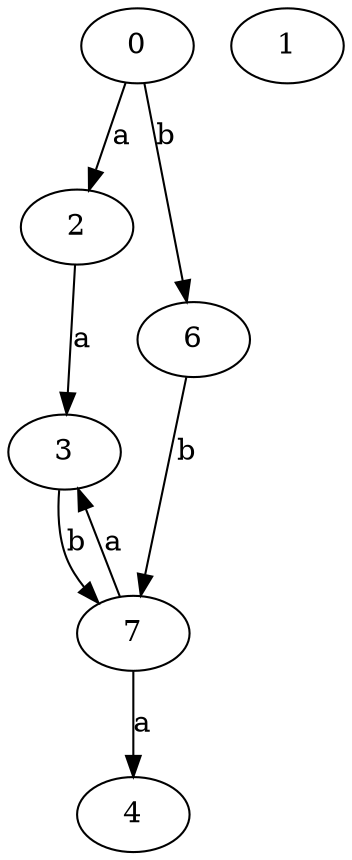 strict digraph  {
2;
3;
4;
0;
1;
6;
7;
2 -> 3  [label=a];
3 -> 7  [label=b];
0 -> 2  [label=a];
0 -> 6  [label=b];
6 -> 7  [label=b];
7 -> 3  [label=a];
7 -> 4  [label=a];
}
